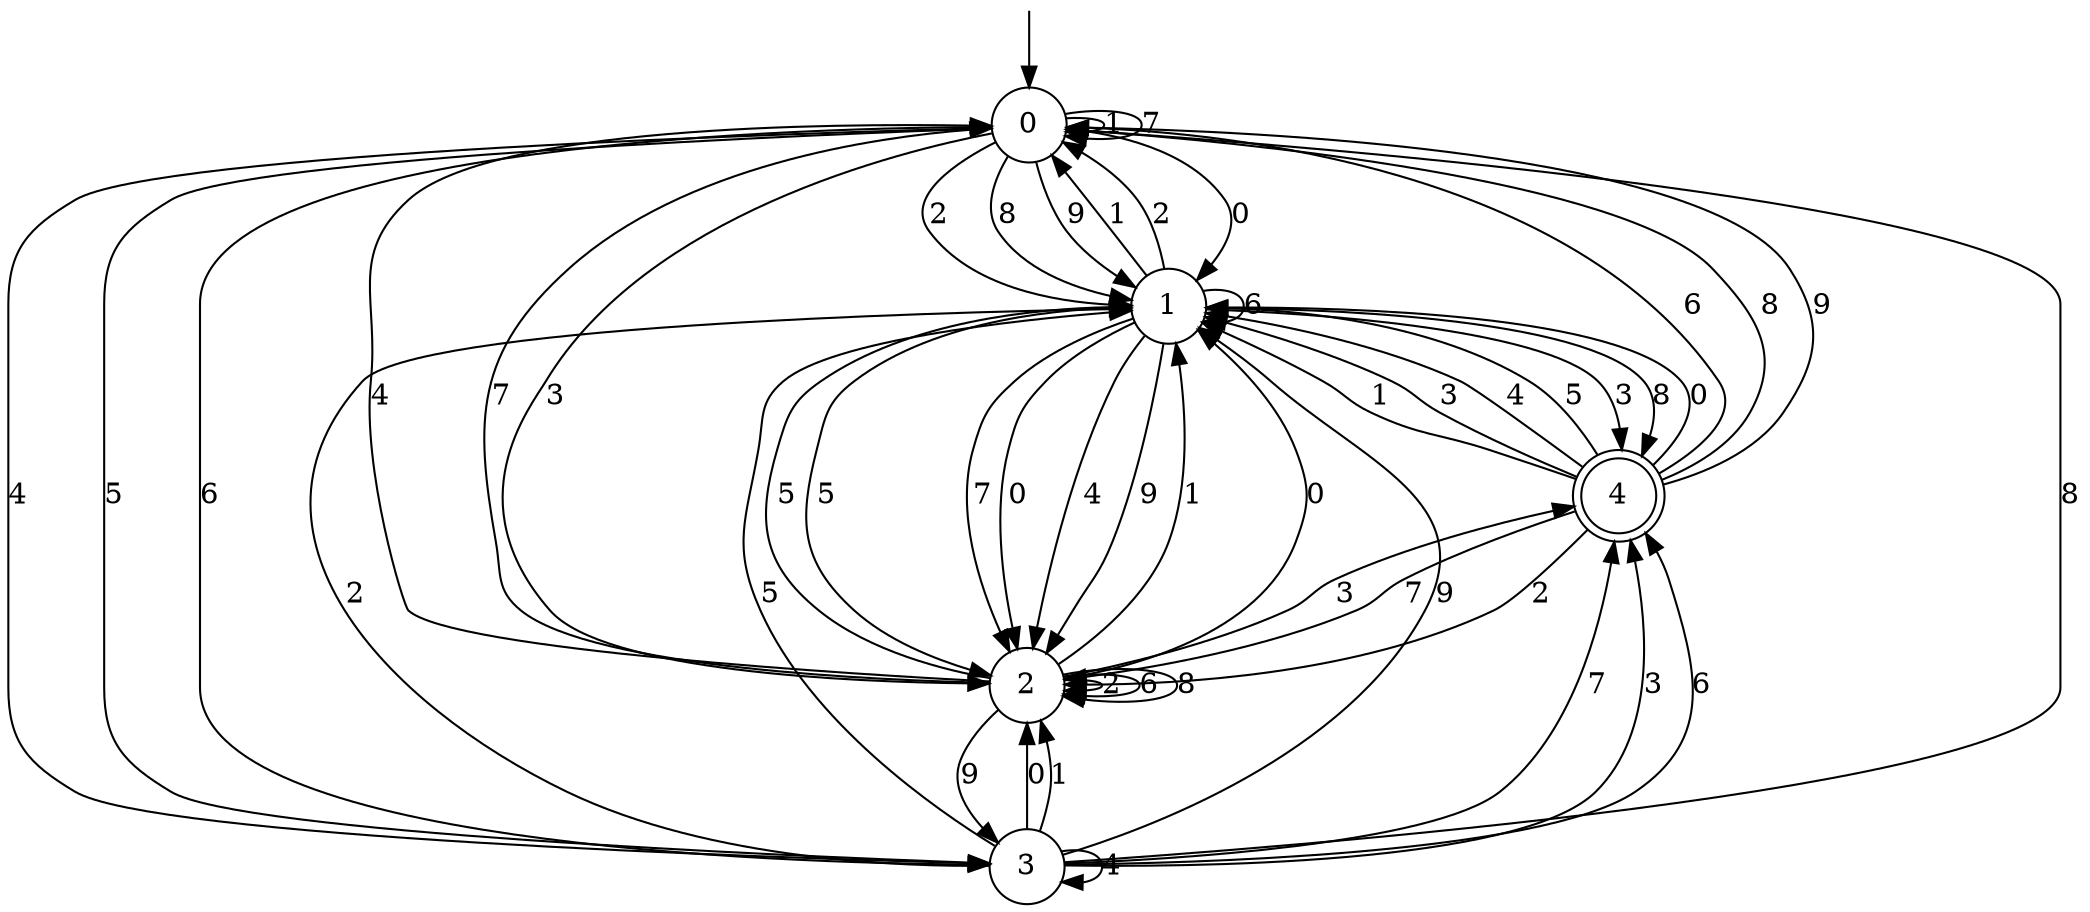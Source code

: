 digraph g {

	s0 [shape="circle" label="0"];
	s1 [shape="circle" label="1"];
	s2 [shape="circle" label="2"];
	s3 [shape="circle" label="3"];
	s4 [shape="doublecircle" label="4"];
	s0 -> s1 [label="0"];
	s0 -> s0 [label="1"];
	s0 -> s1 [label="2"];
	s0 -> s2 [label="3"];
	s0 -> s3 [label="4"];
	s0 -> s3 [label="5"];
	s0 -> s3 [label="6"];
	s0 -> s0 [label="7"];
	s0 -> s1 [label="8"];
	s0 -> s1 [label="9"];
	s1 -> s2 [label="0"];
	s1 -> s0 [label="1"];
	s1 -> s0 [label="2"];
	s1 -> s4 [label="3"];
	s1 -> s2 [label="4"];
	s1 -> s2 [label="5"];
	s1 -> s1 [label="6"];
	s1 -> s2 [label="7"];
	s1 -> s4 [label="8"];
	s1 -> s2 [label="9"];
	s2 -> s1 [label="0"];
	s2 -> s1 [label="1"];
	s2 -> s2 [label="2"];
	s2 -> s4 [label="3"];
	s2 -> s0 [label="4"];
	s2 -> s1 [label="5"];
	s2 -> s2 [label="6"];
	s2 -> s0 [label="7"];
	s2 -> s2 [label="8"];
	s2 -> s3 [label="9"];
	s3 -> s2 [label="0"];
	s3 -> s2 [label="1"];
	s3 -> s1 [label="2"];
	s3 -> s4 [label="3"];
	s3 -> s3 [label="4"];
	s3 -> s1 [label="5"];
	s3 -> s4 [label="6"];
	s3 -> s4 [label="7"];
	s3 -> s0 [label="8"];
	s3 -> s1 [label="9"];
	s4 -> s1 [label="0"];
	s4 -> s1 [label="1"];
	s4 -> s2 [label="2"];
	s4 -> s1 [label="3"];
	s4 -> s1 [label="4"];
	s4 -> s1 [label="5"];
	s4 -> s0 [label="6"];
	s4 -> s2 [label="7"];
	s4 -> s0 [label="8"];
	s4 -> s0 [label="9"];

__start0 [label="" shape="none" width="0" height="0"];
__start0 -> s0;

}
